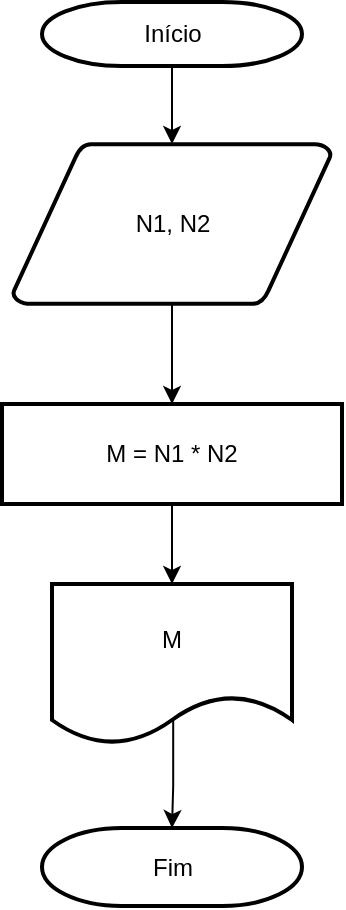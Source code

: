 <mxfile version="14.4.9" type="device" pages="3"><diagram id="6a731a19-8d31-9384-78a2-239565b7b9f0" name="Page-1"><mxGraphModel dx="1240" dy="689" grid="1" gridSize="10" guides="1" tooltips="1" connect="1" arrows="1" fold="1" page="1" pageScale="1" pageWidth="1169" pageHeight="827" background="#ffffff" math="0" shadow="0"><root><mxCell id="0"/><mxCell id="1" parent="0"/><mxCell id="2" value="Início" style="shape=mxgraph.flowchart.terminator;strokeWidth=2;gradientColor=none;gradientDirection=north;fontStyle=0;html=1;" parent="1" vertex="1"><mxGeometry x="520" y="198" width="130" height="32" as="geometry"/></mxCell><mxCell id="4itvaUckOo1BaMhMLZG5-57" style="edgeStyle=orthogonalEdgeStyle;rounded=0;orthogonalLoop=1;jettySize=auto;html=1;entryX=0.5;entryY=0;entryDx=0;entryDy=0;" parent="1" source="3" target="4itvaUckOo1BaMhMLZG5-56" edge="1"><mxGeometry relative="1" as="geometry"><mxPoint x="585" y="379" as="targetPoint"/></mxGeometry></mxCell><mxCell id="3" value="N1, N2" style="shape=mxgraph.flowchart.data;strokeWidth=2;gradientColor=none;gradientDirection=north;fontStyle=0;html=1;" parent="1" vertex="1"><mxGeometry x="505.5" y="269" width="159" height="80" as="geometry"/></mxCell><mxCell id="7" style="fontStyle=1;strokeWidth=1;html=1;rounded=1;" parent="1" source="2" target="3" edge="1"><mxGeometry relative="1" as="geometry"/></mxCell><mxCell id="40" value="Fim" style="shape=mxgraph.flowchart.terminator;strokeWidth=2;gradientColor=none;gradientDirection=north;fontStyle=0;html=1;" parent="1" vertex="1"><mxGeometry x="520" y="611" width="130" height="39" as="geometry"/></mxCell><mxCell id="4itvaUckOo1BaMhMLZG5-59" style="edgeStyle=orthogonalEdgeStyle;rounded=0;orthogonalLoop=1;jettySize=auto;html=1;entryX=0.5;entryY=0;entryDx=0;entryDy=0;entryPerimeter=0;exitX=0.505;exitY=0.827;exitDx=0;exitDy=0;exitPerimeter=0;" parent="1" source="4itvaUckOo1BaMhMLZG5-55" target="40" edge="1"><mxGeometry relative="1" as="geometry"><mxPoint x="585" y="569" as="sourcePoint"/></mxGeometry></mxCell><mxCell id="4itvaUckOo1BaMhMLZG5-55" value="M" style="shape=document;whiteSpace=wrap;html=1;boundedLbl=1;strokeWidth=2;" parent="1" vertex="1"><mxGeometry x="525" y="489" width="120" height="80" as="geometry"/></mxCell><mxCell id="4itvaUckOo1BaMhMLZG5-58" style="edgeStyle=orthogonalEdgeStyle;rounded=0;orthogonalLoop=1;jettySize=auto;html=1;exitX=0.5;exitY=1;exitDx=0;exitDy=0;entryX=0.5;entryY=0;entryDx=0;entryDy=0;" parent="1" source="4itvaUckOo1BaMhMLZG5-56" target="4itvaUckOo1BaMhMLZG5-55" edge="1"><mxGeometry relative="1" as="geometry"/></mxCell><mxCell id="4itvaUckOo1BaMhMLZG5-56" value="M = N1 * N2" style="rounded=0;whiteSpace=wrap;html=1;strokeWidth=2;" parent="1" vertex="1"><mxGeometry x="500" y="399" width="170" height="50" as="geometry"/></mxCell></root></mxGraphModel></diagram><diagram id="LQxZE9G1FqOgPilIP98b" name="Page-2"><mxGraphModel dx="868" dy="482" grid="1" gridSize="10" guides="1" tooltips="1" connect="1" arrows="1" fold="1" page="1" pageScale="1" pageWidth="850" pageHeight="1100" math="0" shadow="0"><root><mxCell id="mnke0fKrUcz94H4EVlXp-0"/><mxCell id="mnke0fKrUcz94H4EVlXp-1" parent="mnke0fKrUcz94H4EVlXp-0"/><mxCell id="nFasZRXS28rlNSJa1Bwm-13" style="edgeStyle=orthogonalEdgeStyle;rounded=1;orthogonalLoop=1;jettySize=auto;html=1;exitX=1;exitY=0.5;exitDx=0;exitDy=0;strokeColor=#000000;entryX=0;entryY=0.5;entryDx=0;entryDy=0;" parent="mnke0fKrUcz94H4EVlXp-1" source="S3jTpI7Bc4IHQc6V7sBR-0" target="i8sQWRklZG9rcH0OoRu4-1" edge="1"><mxGeometry relative="1" as="geometry"><mxPoint x="365" y="356" as="targetPoint"/><Array as="points"/></mxGeometry></mxCell><mxCell id="S3jTpI7Bc4IHQc6V7sBR-0" value="Início" style="ellipse;whiteSpace=wrap;html=1;strokeWidth=2;gradientColor=none;" parent="mnke0fKrUcz94H4EVlXp-1" vertex="1"><mxGeometry x="160" y="337.25" width="110" height="37.5" as="geometry"/></mxCell><mxCell id="nFasZRXS28rlNSJa1Bwm-7" style="edgeStyle=orthogonalEdgeStyle;rounded=1;orthogonalLoop=1;jettySize=auto;html=1;exitX=0.5;exitY=1;exitDx=0;exitDy=0;entryX=0.5;entryY=0;entryDx=0;entryDy=0;strokeColor=#000000;" parent="mnke0fKrUcz94H4EVlXp-1" source="i8sQWRklZG9rcH0OoRu4-1" target="i8sQWRklZG9rcH0OoRu4-0" edge="1"><mxGeometry relative="1" as="geometry"><Array as="points"/><mxPoint x="420" y="391" as="sourcePoint"/><mxPoint x="420" y="434.75" as="targetPoint"/></mxGeometry></mxCell><mxCell id="nFasZRXS28rlNSJa1Bwm-9" style="edgeStyle=orthogonalEdgeStyle;rounded=1;orthogonalLoop=1;jettySize=auto;html=1;exitX=0.5;exitY=1;exitDx=0;exitDy=0;entryX=0.5;entryY=0;entryDx=0;entryDy=0;strokeColor=#000000;" parent="mnke0fKrUcz94H4EVlXp-1" source="nFasZRXS28rlNSJa1Bwm-1" target="nFasZRXS28rlNSJa1Bwm-2" edge="1"><mxGeometry relative="1" as="geometry"/></mxCell><mxCell id="nFasZRXS28rlNSJa1Bwm-1" value="M = N1 / N2" style="rounded=0;whiteSpace=wrap;html=1;strokeWidth=2;gradientColor=none;" parent="mnke0fKrUcz94H4EVlXp-1" vertex="1"><mxGeometry x="337.5" y="584.75" width="165" height="50" as="geometry"/></mxCell><mxCell id="nFasZRXS28rlNSJa1Bwm-12" style="edgeStyle=orthogonalEdgeStyle;rounded=1;orthogonalLoop=1;jettySize=auto;html=1;exitX=1;exitY=0.5;exitDx=0;exitDy=0;entryX=0;entryY=0.5;entryDx=0;entryDy=0;strokeColor=#000000;" parent="mnke0fKrUcz94H4EVlXp-1" source="nFasZRXS28rlNSJa1Bwm-2" target="nFasZRXS28rlNSJa1Bwm-4" edge="1"><mxGeometry relative="1" as="geometry"/></mxCell><mxCell id="nFasZRXS28rlNSJa1Bwm-2" value="M" style="shape=document;whiteSpace=wrap;html=1;boundedLbl=1;rounded=1;strokeWidth=2;gradientColor=none;" parent="mnke0fKrUcz94H4EVlXp-1" vertex="1"><mxGeometry x="355" y="689.75" width="130" height="90" as="geometry"/></mxCell><mxCell id="nFasZRXS28rlNSJa1Bwm-8" style="edgeStyle=orthogonalEdgeStyle;rounded=1;orthogonalLoop=1;jettySize=auto;html=1;exitX=0.5;exitY=1;exitDx=0;exitDy=0;entryX=0.5;entryY=0;entryDx=0;entryDy=0;strokeColor=#000000;" parent="mnke0fKrUcz94H4EVlXp-1" source="i8sQWRklZG9rcH0OoRu4-0" target="nFasZRXS28rlNSJa1Bwm-1" edge="1"><mxGeometry relative="1" as="geometry"><mxPoint x="420" y="534.75" as="sourcePoint"/></mxGeometry></mxCell><mxCell id="FPRLkA8wbPSSx0lL8pEE-0" value="NÃO" style="edgeLabel;html=1;align=center;verticalAlign=middle;resizable=0;points=[];" parent="nFasZRXS28rlNSJa1Bwm-8" vertex="1" connectable="0"><mxGeometry x="-0.187" relative="1" as="geometry"><mxPoint as="offset"/></mxGeometry></mxCell><mxCell id="FPRLkA8wbPSSx0lL8pEE-1" style="edgeStyle=orthogonalEdgeStyle;rounded=1;orthogonalLoop=1;jettySize=auto;html=1;exitX=1;exitY=0.5;exitDx=0;exitDy=0;strokeColor=#000000;entryX=0.54;entryY=0.028;entryDx=0;entryDy=0;entryPerimeter=0;" parent="mnke0fKrUcz94H4EVlXp-1" source="i8sQWRklZG9rcH0OoRu4-0" target="nFasZRXS28rlNSJa1Bwm-4" edge="1"><mxGeometry relative="1" as="geometry"><mxPoint x="640" y="710" as="targetPoint"/><mxPoint x="477.5" y="484.75" as="sourcePoint"/></mxGeometry></mxCell><mxCell id="FPRLkA8wbPSSx0lL8pEE-2" value="SIM" style="edgeLabel;html=1;align=center;verticalAlign=middle;resizable=0;points=[];" parent="FPRLkA8wbPSSx0lL8pEE-1" vertex="1" connectable="0"><mxGeometry x="-0.49" relative="1" as="geometry"><mxPoint x="1" as="offset"/></mxGeometry></mxCell><mxCell id="nFasZRXS28rlNSJa1Bwm-4" value="Fim" style="ellipse;whiteSpace=wrap;html=1;rounded=1;strokeWidth=2;gradientColor=none;" parent="mnke0fKrUcz94H4EVlXp-1" vertex="1"><mxGeometry x="580" y="714.75" width="110" height="40" as="geometry"/></mxCell><mxCell id="i8sQWRklZG9rcH0OoRu4-0" value="N1 = 0" style="rhombus;whiteSpace=wrap;html=1;strokeWidth=2;" vertex="1" parent="mnke0fKrUcz94H4EVlXp-1"><mxGeometry x="365" y="430" width="110" height="100" as="geometry"/></mxCell><mxCell id="i8sQWRklZG9rcH0OoRu4-1" value="N1, N2" style="shape=parallelogram;perimeter=parallelogramPerimeter;whiteSpace=wrap;html=1;fixedSize=1;strokeWidth=2;" vertex="1" parent="mnke0fKrUcz94H4EVlXp-1"><mxGeometry x="360" y="326" width="120" height="60" as="geometry"/></mxCell></root></mxGraphModel></diagram><diagram id="vC4kTkZQYnt97yLFnKX3" name="Page-3"><mxGraphModel dx="1021" dy="567" grid="1" gridSize="10" guides="1" tooltips="1" connect="1" arrows="1" fold="1" page="1" pageScale="1" pageWidth="1169" pageHeight="827" math="0" shadow="0"><root><mxCell id="DNLMI6Xn38gP-_KqwPMh-0"/><mxCell id="DNLMI6Xn38gP-_KqwPMh-1" parent="DNLMI6Xn38gP-_KqwPMh-0"/><mxCell id="DNLMI6Xn38gP-_KqwPMh-7" style="edgeStyle=orthogonalEdgeStyle;rounded=1;orthogonalLoop=1;jettySize=auto;html=1;exitX=0.5;exitY=1;exitDx=0;exitDy=0;entryX=0.5;entryY=0;entryDx=0;entryDy=0;strokeColor=#000000;" parent="DNLMI6Xn38gP-_KqwPMh-1" source="DNLMI6Xn38gP-_KqwPMh-2" target="DNLMI6Xn38gP-_KqwPMh-3" edge="1"><mxGeometry relative="1" as="geometry"/></mxCell><mxCell id="DNLMI6Xn38gP-_KqwPMh-2" value="Início" style="ellipse;whiteSpace=wrap;html=1;rounded=1;strokeWidth=2;gradientColor=none;" parent="DNLMI6Xn38gP-_KqwPMh-1" vertex="1"><mxGeometry x="520" y="180" width="130" height="44" as="geometry"/></mxCell><mxCell id="DNLMI6Xn38gP-_KqwPMh-8" style="edgeStyle=orthogonalEdgeStyle;rounded=1;orthogonalLoop=1;jettySize=auto;html=1;exitX=0.5;exitY=1;exitDx=0;exitDy=0;entryX=0.5;entryY=0;entryDx=0;entryDy=0;strokeColor=#000000;" parent="DNLMI6Xn38gP-_KqwPMh-1" source="DNLMI6Xn38gP-_KqwPMh-3" target="DNLMI6Xn38gP-_KqwPMh-4" edge="1"><mxGeometry relative="1" as="geometry"/></mxCell><mxCell id="DNLMI6Xn38gP-_KqwPMh-3" value="N1, N2, N3" style="shape=parallelogram;perimeter=parallelogramPerimeter;whiteSpace=wrap;html=1;fixedSize=1;rounded=1;strokeWidth=2;gradientColor=none;" parent="DNLMI6Xn38gP-_KqwPMh-1" vertex="1"><mxGeometry x="515" y="267" width="140" height="80" as="geometry"/></mxCell><mxCell id="DNLMI6Xn38gP-_KqwPMh-9" style="edgeStyle=orthogonalEdgeStyle;rounded=1;orthogonalLoop=1;jettySize=auto;html=1;exitX=0.5;exitY=1;exitDx=0;exitDy=0;entryX=0.5;entryY=0;entryDx=0;entryDy=0;strokeColor=#000000;" parent="DNLMI6Xn38gP-_KqwPMh-1" source="DNLMI6Xn38gP-_KqwPMh-4" target="DNLMI6Xn38gP-_KqwPMh-5" edge="1"><mxGeometry relative="1" as="geometry"/></mxCell><mxCell id="DNLMI6Xn38gP-_KqwPMh-4" value="M = (N1 + N2 + N3) / 3" style="rounded=0;whiteSpace=wrap;html=1;strokeWidth=2;gradientColor=none;" parent="DNLMI6Xn38gP-_KqwPMh-1" vertex="1"><mxGeometry x="505" y="387" width="160" height="50" as="geometry"/></mxCell><mxCell id="DNLMI6Xn38gP-_KqwPMh-11" style="edgeStyle=orthogonalEdgeStyle;rounded=1;orthogonalLoop=1;jettySize=auto;html=1;entryX=0.5;entryY=0;entryDx=0;entryDy=0;strokeColor=#000000;exitX=0.503;exitY=0.867;exitDx=0;exitDy=0;exitPerimeter=0;" parent="DNLMI6Xn38gP-_KqwPMh-1" source="DNLMI6Xn38gP-_KqwPMh-5" target="DNLMI6Xn38gP-_KqwPMh-6" edge="1"><mxGeometry relative="1" as="geometry"/></mxCell><mxCell id="DNLMI6Xn38gP-_KqwPMh-5" value="M" style="shape=document;whiteSpace=wrap;html=1;boundedLbl=1;rounded=1;strokeWidth=2;gradientColor=none;" parent="DNLMI6Xn38gP-_KqwPMh-1" vertex="1"><mxGeometry x="525" y="477" width="120" height="80" as="geometry"/></mxCell><mxCell id="DNLMI6Xn38gP-_KqwPMh-6" value="Fim" style="ellipse;whiteSpace=wrap;html=1;rounded=1;strokeWidth=2;gradientColor=none;" parent="DNLMI6Xn38gP-_KqwPMh-1" vertex="1"><mxGeometry x="520" y="604" width="130" height="44" as="geometry"/></mxCell></root></mxGraphModel></diagram></mxfile>